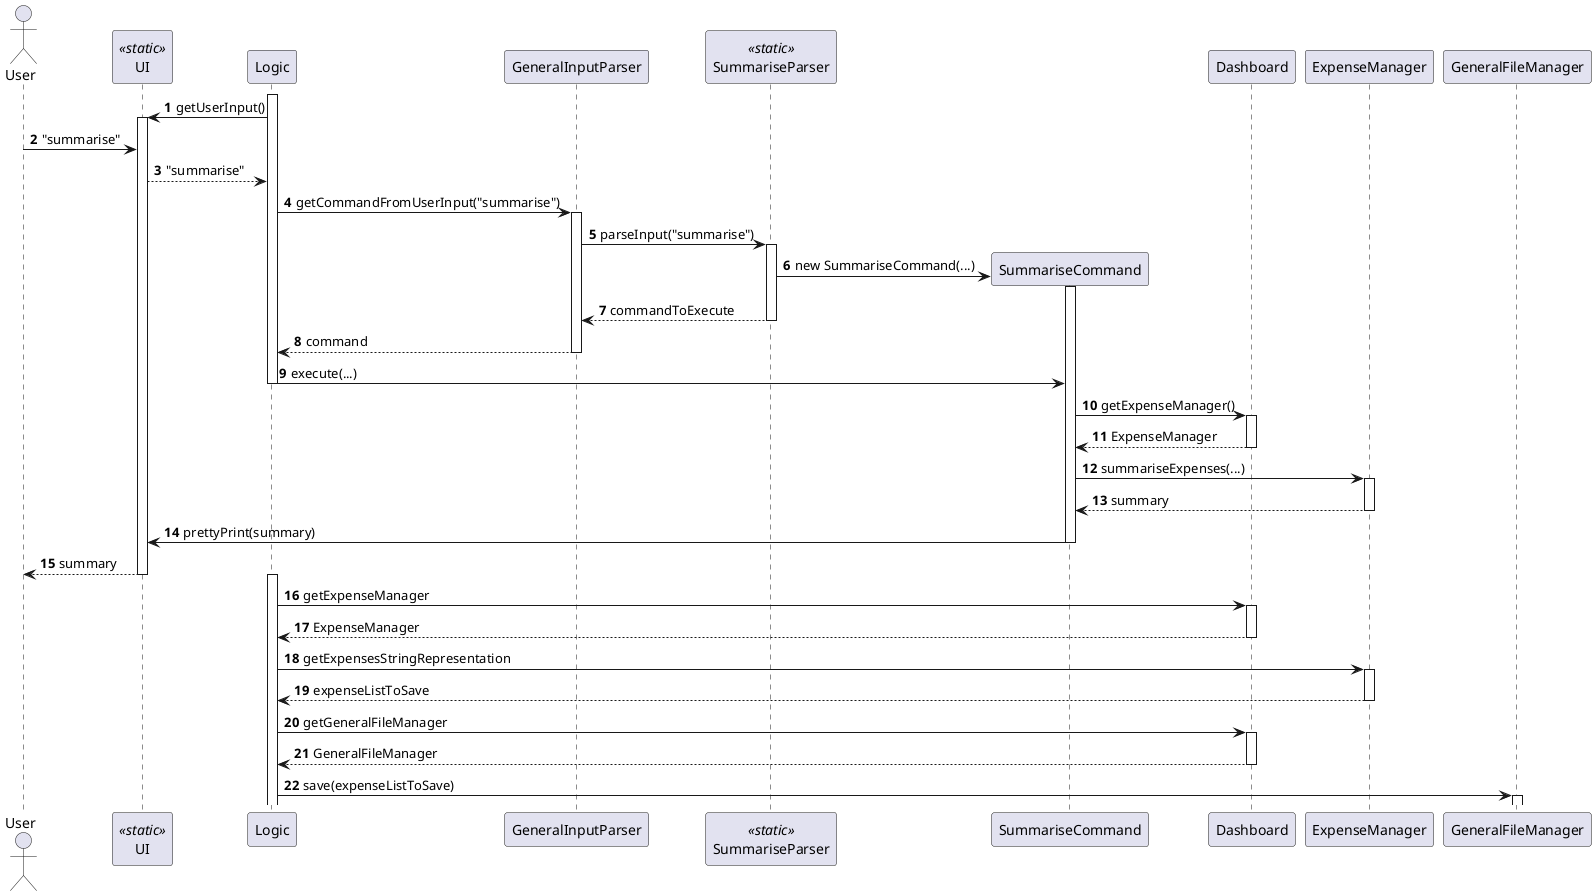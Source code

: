 @startuml
'https://plantuml.com/sequence-diagram

autonumber
actor User
participant UI << static >>
activate Logic
participant GeneralInputParser
participant SummariseParser << static >>
participant Dashboard order 30
participant ExpenseManager order 31
participant GeneralFileManager order 32
Logic -> UI ++ : getUserInput()

User -> UI : "summarise"
UI --> Logic : "summarise"

Logic -> GeneralInputParser ++ : getCommandFromUserInput("summarise")
GeneralInputParser -> SummariseParser ++ : parseInput("summarise")
SummariseParser -> SummariseCommand ** : new SummariseCommand(...)
activate SummariseCommand

SummariseParser --> GeneralInputParser -- : commandToExecute
GeneralInputParser --> Logic -- : command
Logic -> SummariseCommand -- : execute(...)
SummariseCommand -> Dashboard ++ : getExpenseManager()
Dashboard --> SummariseCommand -- : ExpenseManager
SummariseCommand -> ExpenseManager ++ : summariseExpenses(...)
ExpenseManager --> SummariseCommand -- : summary
SummariseCommand -> UI -- : prettyPrint(summary)
UI --> User -- : summary

activate Logic
Logic -> Dashboard ++ : getExpenseManager
Dashboard --> Logic -- : ExpenseManager
Logic -> ExpenseManager ++ : getExpensesStringRepresentation
ExpenseManager --> Logic -- : expenseListToSave
Logic -> Dashboard ++ : getGeneralFileManager
Dashboard --> Logic -- : GeneralFileManager
Logic -> GeneralFileManager ++ : save(expenseListToSave)


@enduml